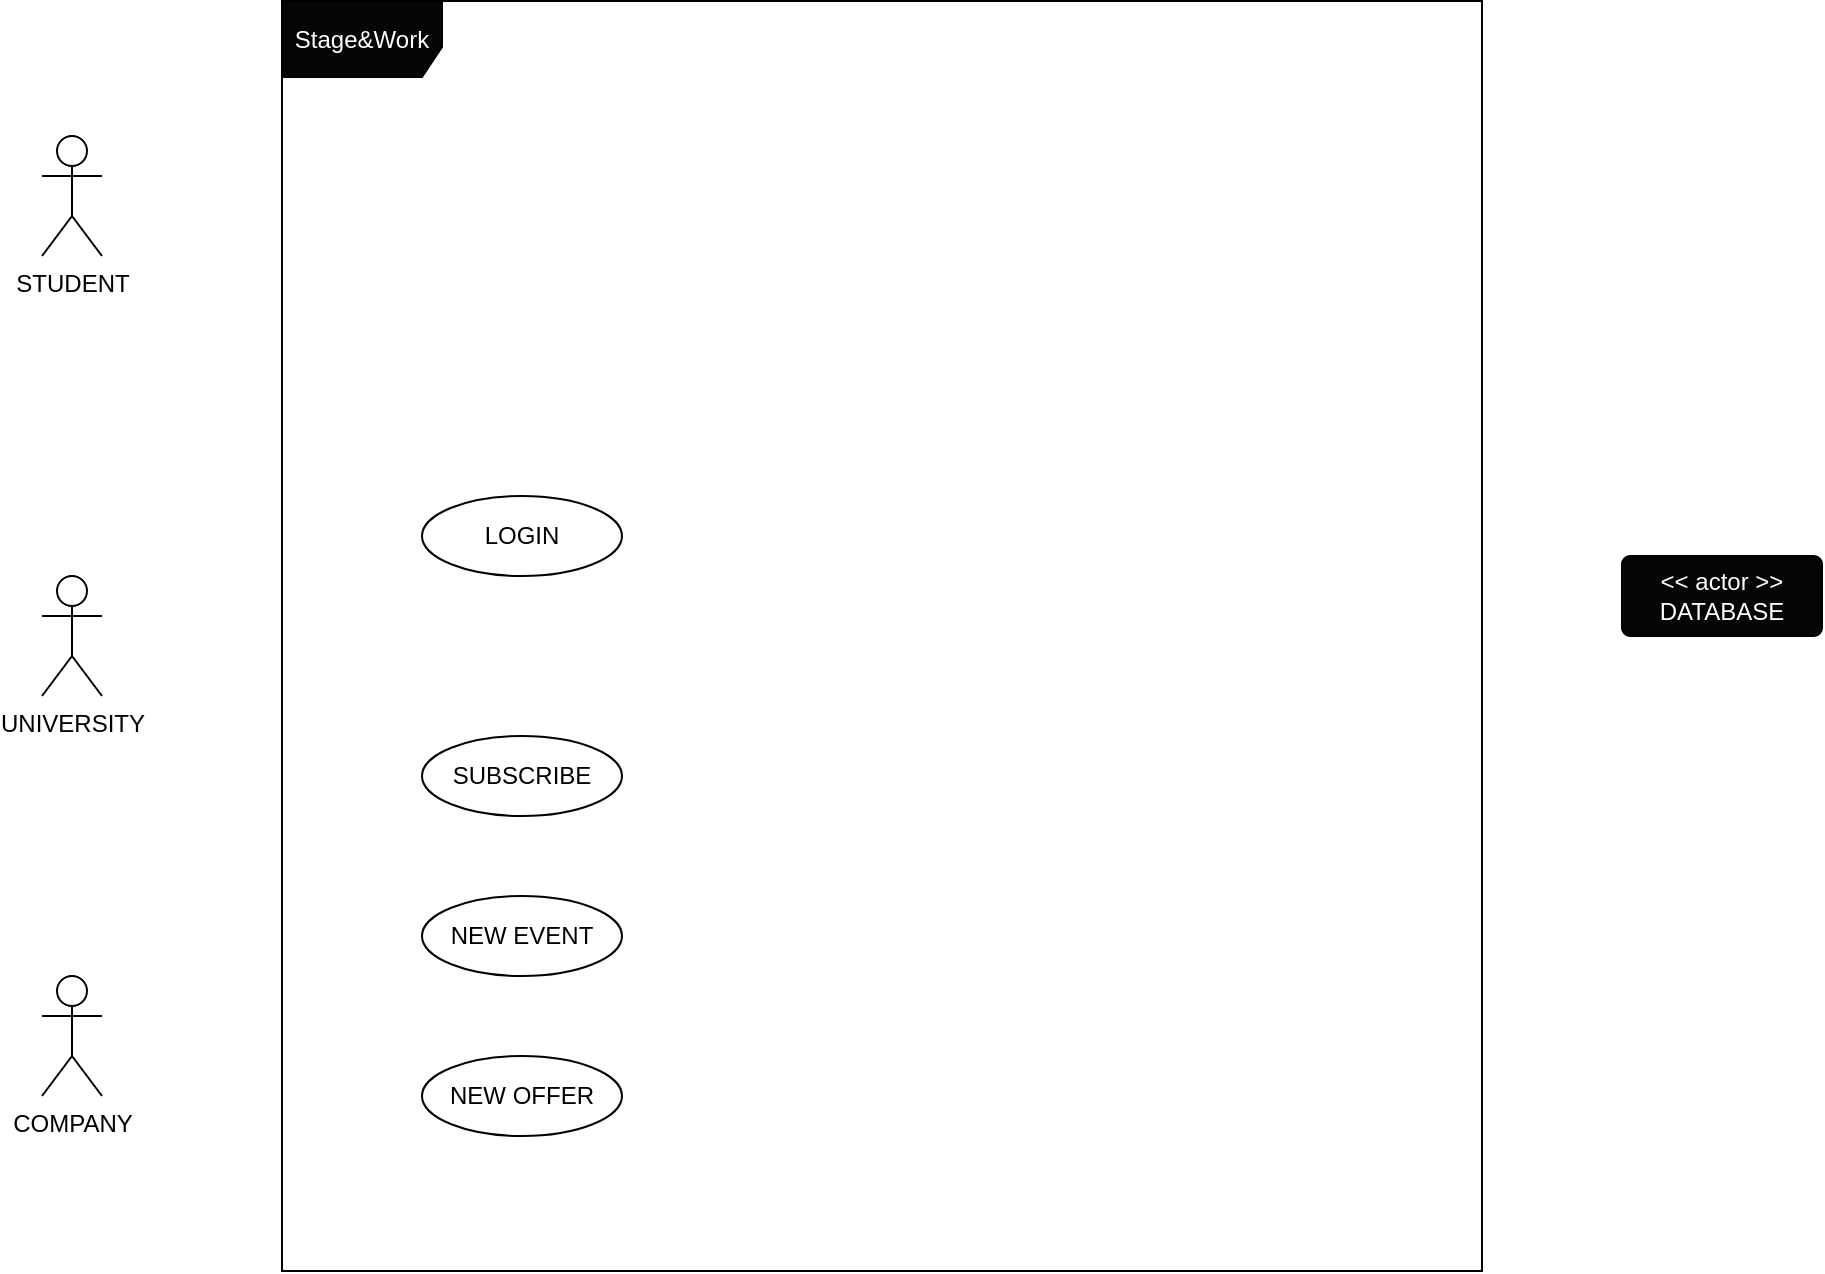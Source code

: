 <mxfile version="13.11.0" type="github">
  <diagram id="kgpKYQtTHZ0yAKxKKP6v" name="Page-1">
    <mxGraphModel dx="2272" dy="763" grid="1" gridSize="10" guides="1" tooltips="1" connect="1" arrows="1" fold="1" page="1" pageScale="1" pageWidth="850" pageHeight="1100" math="0" shadow="0">
      <root>
        <mxCell id="0" />
        <mxCell id="1" parent="0" />
        <mxCell id="p5y0WC-DLRsksyQ9pt_e-1" value="STUDENT" style="shape=umlActor;verticalLabelPosition=bottom;verticalAlign=top;html=1;" vertex="1" parent="1">
          <mxGeometry x="-20" y="70" width="30" height="60" as="geometry" />
        </mxCell>
        <mxCell id="p5y0WC-DLRsksyQ9pt_e-2" value="UNIVERSITY" style="shape=umlActor;verticalLabelPosition=bottom;verticalAlign=top;html=1;" vertex="1" parent="1">
          <mxGeometry x="-20" y="290" width="30" height="60" as="geometry" />
        </mxCell>
        <mxCell id="p5y0WC-DLRsksyQ9pt_e-5" value="COMPANY" style="shape=umlActor;verticalLabelPosition=bottom;verticalAlign=top;html=1;" vertex="1" parent="1">
          <mxGeometry x="-20" y="490" width="30" height="60" as="geometry" />
        </mxCell>
        <mxCell id="p5y0WC-DLRsksyQ9pt_e-7" value="&lt;font color=&quot;#FFFFFF&quot;&gt;Stage&amp;amp;Work&lt;/font&gt;" style="shape=umlFrame;whiteSpace=wrap;html=1;fillColor=#050505;width=80;height=38;" vertex="1" parent="1">
          <mxGeometry x="100" y="2.5" width="600" height="635" as="geometry" />
        </mxCell>
        <mxCell id="p5y0WC-DLRsksyQ9pt_e-14" value="&amp;lt;&amp;lt; actor &amp;gt;&amp;gt;&lt;br&gt;DATABASE" style="rounded=1;arcSize=10;whiteSpace=wrap;html=1;align=center;strokeColor=#000000;fillColor=#050505;fontColor=#FFFFFF;" vertex="1" parent="1">
          <mxGeometry x="770" y="280" width="100" height="40" as="geometry" />
        </mxCell>
        <mxCell id="p5y0WC-DLRsksyQ9pt_e-15" value="LOGIN" style="ellipse;whiteSpace=wrap;html=1;align=center;fillColor=#FFFFFF;" vertex="1" parent="1">
          <mxGeometry x="170" y="250" width="100" height="40" as="geometry" />
        </mxCell>
        <mxCell id="p5y0WC-DLRsksyQ9pt_e-16" value="SUBSCRIBE" style="ellipse;whiteSpace=wrap;html=1;align=center;fillColor=#FFFFFF;" vertex="1" parent="1">
          <mxGeometry x="170" y="370" width="100" height="40" as="geometry" />
        </mxCell>
        <mxCell id="p5y0WC-DLRsksyQ9pt_e-17" value="NEW OFFER" style="ellipse;whiteSpace=wrap;html=1;align=center;fillColor=#FFFFFF;" vertex="1" parent="1">
          <mxGeometry x="170" y="530" width="100" height="40" as="geometry" />
        </mxCell>
        <mxCell id="p5y0WC-DLRsksyQ9pt_e-18" value="NEW EVENT" style="ellipse;whiteSpace=wrap;html=1;align=center;fillColor=#FFFFFF;" vertex="1" parent="1">
          <mxGeometry x="170" y="450" width="100" height="40" as="geometry" />
        </mxCell>
      </root>
    </mxGraphModel>
  </diagram>
</mxfile>
